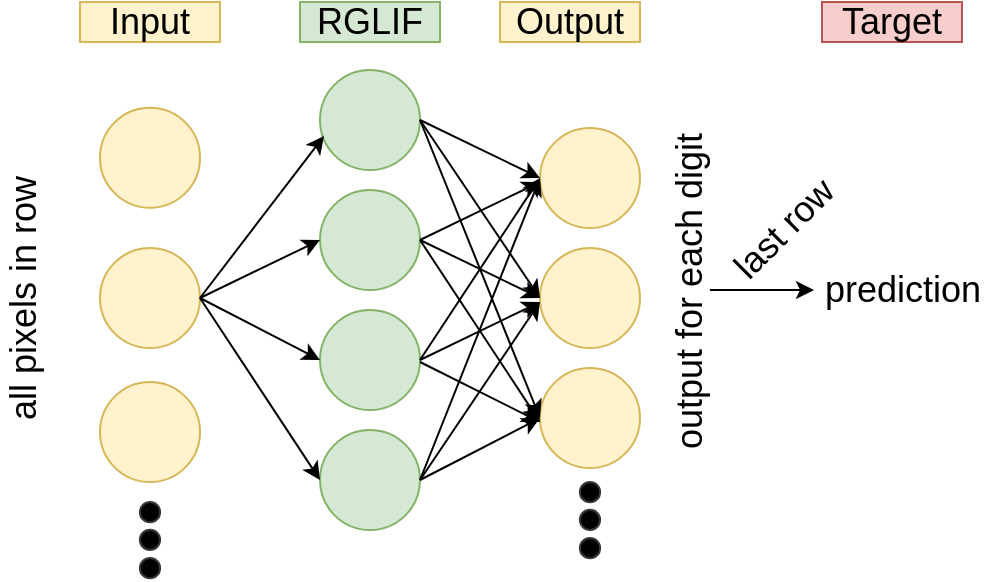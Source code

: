<mxfile version="14.9.5" type="device"><diagram id="E2C6Z4svs55Rbdi7l8o6" name="Page-1"><mxGraphModel dx="539" dy="350" grid="1" gridSize="10" guides="1" tooltips="1" connect="1" arrows="1" fold="1" page="1" pageScale="1" pageWidth="500" pageHeight="300" math="0" shadow="0"><root><mxCell id="0"/><mxCell id="1" parent="0"/><mxCell id="Y3dCP9a1qmsh1wus1gCq-1" value="" style="ellipse;whiteSpace=wrap;html=1;aspect=fixed;fillColor=#d5e8d4;strokeColor=#82b366;" vertex="1" parent="1"><mxGeometry x="159" y="36" width="50" height="50" as="geometry"/></mxCell><mxCell id="Y3dCP9a1qmsh1wus1gCq-2" value="" style="ellipse;whiteSpace=wrap;html=1;aspect=fixed;fillColor=#d5e8d4;strokeColor=#82b366;" vertex="1" parent="1"><mxGeometry x="159" y="96" width="50" height="50" as="geometry"/></mxCell><mxCell id="Y3dCP9a1qmsh1wus1gCq-3" value="" style="ellipse;whiteSpace=wrap;html=1;aspect=fixed;fillColor=#d5e8d4;strokeColor=#82b366;" vertex="1" parent="1"><mxGeometry x="159" y="156" width="50" height="50" as="geometry"/></mxCell><mxCell id="Y3dCP9a1qmsh1wus1gCq-4" value="" style="ellipse;whiteSpace=wrap;html=1;aspect=fixed;fillColor=#d5e8d4;strokeColor=#82b366;" vertex="1" parent="1"><mxGeometry x="159" y="216" width="50" height="50" as="geometry"/></mxCell><mxCell id="Y3dCP9a1qmsh1wus1gCq-5" value="" style="ellipse;whiteSpace=wrap;html=1;aspect=fixed;fillColor=#fff2cc;strokeColor=#d6b656;" vertex="1" parent="1"><mxGeometry x="49" y="125" width="50" height="50" as="geometry"/></mxCell><mxCell id="Y3dCP9a1qmsh1wus1gCq-6" value="" style="ellipse;whiteSpace=wrap;html=1;aspect=fixed;fillColor=#fff2cc;strokeColor=#d6b656;" vertex="1" parent="1"><mxGeometry x="269" y="65" width="50" height="50" as="geometry"/></mxCell><mxCell id="Y3dCP9a1qmsh1wus1gCq-7" value="" style="ellipse;whiteSpace=wrap;html=1;aspect=fixed;fillColor=#fff2cc;strokeColor=#d6b656;" vertex="1" parent="1"><mxGeometry x="269" y="125" width="50" height="50" as="geometry"/></mxCell><mxCell id="Y3dCP9a1qmsh1wus1gCq-8" value="" style="ellipse;whiteSpace=wrap;html=1;aspect=fixed;fillColor=#fff2cc;strokeColor=#d6b656;" vertex="1" parent="1"><mxGeometry x="269" y="185" width="50" height="50" as="geometry"/></mxCell><mxCell id="Y3dCP9a1qmsh1wus1gCq-9" value="" style="endArrow=classic;html=1;exitX=1;exitY=0.5;exitDx=0;exitDy=0;entryX=0.04;entryY=0.66;entryDx=0;entryDy=0;entryPerimeter=0;" edge="1" parent="1" source="Y3dCP9a1qmsh1wus1gCq-5" target="Y3dCP9a1qmsh1wus1gCq-1"><mxGeometry width="50" height="50" relative="1" as="geometry"><mxPoint x="219" y="202" as="sourcePoint"/><mxPoint x="269" y="152" as="targetPoint"/></mxGeometry></mxCell><mxCell id="Y3dCP9a1qmsh1wus1gCq-10" value="" style="endArrow=classic;html=1;exitX=1;exitY=0.5;exitDx=0;exitDy=0;entryX=0;entryY=0.5;entryDx=0;entryDy=0;" edge="1" parent="1" source="Y3dCP9a1qmsh1wus1gCq-5" target="Y3dCP9a1qmsh1wus1gCq-2"><mxGeometry width="50" height="50" relative="1" as="geometry"><mxPoint x="219" y="202" as="sourcePoint"/><mxPoint x="269" y="152" as="targetPoint"/></mxGeometry></mxCell><mxCell id="Y3dCP9a1qmsh1wus1gCq-11" value="" style="endArrow=classic;html=1;exitX=1;exitY=0.5;exitDx=0;exitDy=0;entryX=0;entryY=0.5;entryDx=0;entryDy=0;" edge="1" parent="1" source="Y3dCP9a1qmsh1wus1gCq-5" target="Y3dCP9a1qmsh1wus1gCq-3"><mxGeometry width="50" height="50" relative="1" as="geometry"><mxPoint x="99" y="192" as="sourcePoint"/><mxPoint x="149" y="142" as="targetPoint"/></mxGeometry></mxCell><mxCell id="Y3dCP9a1qmsh1wus1gCq-12" value="" style="endArrow=classic;html=1;exitX=1;exitY=0.5;exitDx=0;exitDy=0;entryX=0;entryY=0.5;entryDx=0;entryDy=0;" edge="1" parent="1" source="Y3dCP9a1qmsh1wus1gCq-5" target="Y3dCP9a1qmsh1wus1gCq-4"><mxGeometry width="50" height="50" relative="1" as="geometry"><mxPoint x="219" y="202" as="sourcePoint"/><mxPoint x="269" y="152" as="targetPoint"/></mxGeometry></mxCell><mxCell id="Y3dCP9a1qmsh1wus1gCq-13" value="" style="endArrow=classic;html=1;exitX=1;exitY=0.5;exitDx=0;exitDy=0;entryX=0;entryY=0.5;entryDx=0;entryDy=0;" edge="1" parent="1" source="Y3dCP9a1qmsh1wus1gCq-1" target="Y3dCP9a1qmsh1wus1gCq-6"><mxGeometry width="50" height="50" relative="1" as="geometry"><mxPoint x="219" y="202" as="sourcePoint"/><mxPoint x="269" y="152" as="targetPoint"/></mxGeometry></mxCell><mxCell id="Y3dCP9a1qmsh1wus1gCq-14" value="" style="endArrow=classic;html=1;exitX=1;exitY=0.5;exitDx=0;exitDy=0;entryX=0;entryY=0.5;entryDx=0;entryDy=0;" edge="1" parent="1" source="Y3dCP9a1qmsh1wus1gCq-1" target="Y3dCP9a1qmsh1wus1gCq-7"><mxGeometry width="50" height="50" relative="1" as="geometry"><mxPoint x="219" y="71" as="sourcePoint"/><mxPoint x="279" y="100" as="targetPoint"/></mxGeometry></mxCell><mxCell id="Y3dCP9a1qmsh1wus1gCq-15" value="" style="endArrow=classic;html=1;exitX=1;exitY=0.5;exitDx=0;exitDy=0;entryX=0;entryY=0.5;entryDx=0;entryDy=0;" edge="1" parent="1" source="Y3dCP9a1qmsh1wus1gCq-1" target="Y3dCP9a1qmsh1wus1gCq-8"><mxGeometry width="50" height="50" relative="1" as="geometry"><mxPoint x="229" y="81" as="sourcePoint"/><mxPoint x="289" y="110" as="targetPoint"/></mxGeometry></mxCell><mxCell id="Y3dCP9a1qmsh1wus1gCq-16" value="" style="endArrow=classic;html=1;exitX=1;exitY=0.5;exitDx=0;exitDy=0;" edge="1" parent="1" source="Y3dCP9a1qmsh1wus1gCq-2"><mxGeometry width="50" height="50" relative="1" as="geometry"><mxPoint x="239" y="91" as="sourcePoint"/><mxPoint x="269" y="212" as="targetPoint"/></mxGeometry></mxCell><mxCell id="Y3dCP9a1qmsh1wus1gCq-17" value="" style="endArrow=classic;html=1;exitX=1;exitY=0.5;exitDx=0;exitDy=0;entryX=0;entryY=0.5;entryDx=0;entryDy=0;" edge="1" parent="1" source="Y3dCP9a1qmsh1wus1gCq-3" target="Y3dCP9a1qmsh1wus1gCq-6"><mxGeometry width="50" height="50" relative="1" as="geometry"><mxPoint x="249" y="101" as="sourcePoint"/><mxPoint x="269" y="202" as="targetPoint"/></mxGeometry></mxCell><mxCell id="Y3dCP9a1qmsh1wus1gCq-18" value="" style="endArrow=classic;html=1;exitX=1;exitY=0.5;exitDx=0;exitDy=0;" edge="1" parent="1" source="Y3dCP9a1qmsh1wus1gCq-2"><mxGeometry width="50" height="50" relative="1" as="geometry"><mxPoint x="269" y="121" as="sourcePoint"/><mxPoint x="269" y="150" as="targetPoint"/></mxGeometry></mxCell><mxCell id="Y3dCP9a1qmsh1wus1gCq-19" value="" style="endArrow=classic;html=1;" edge="1" parent="1"><mxGeometry width="50" height="50" relative="1" as="geometry"><mxPoint x="209" y="182" as="sourcePoint"/><mxPoint x="269" y="212" as="targetPoint"/></mxGeometry></mxCell><mxCell id="Y3dCP9a1qmsh1wus1gCq-20" value="" style="endArrow=classic;html=1;exitX=1;exitY=0.5;exitDx=0;exitDy=0;" edge="1" parent="1" source="Y3dCP9a1qmsh1wus1gCq-3"><mxGeometry width="50" height="50" relative="1" as="geometry"><mxPoint x="219" y="202" as="sourcePoint"/><mxPoint x="269" y="152" as="targetPoint"/></mxGeometry></mxCell><mxCell id="Y3dCP9a1qmsh1wus1gCq-21" value="" style="endArrow=classic;html=1;exitX=1;exitY=0.5;exitDx=0;exitDy=0;entryX=0;entryY=0.5;entryDx=0;entryDy=0;" edge="1" parent="1" source="Y3dCP9a1qmsh1wus1gCq-4" target="Y3dCP9a1qmsh1wus1gCq-8"><mxGeometry width="50" height="50" relative="1" as="geometry"><mxPoint x="219" y="202" as="sourcePoint"/><mxPoint x="269" y="152" as="targetPoint"/></mxGeometry></mxCell><mxCell id="Y3dCP9a1qmsh1wus1gCq-22" value="" style="endArrow=classic;html=1;exitX=1;exitY=0.5;exitDx=0;exitDy=0;" edge="1" parent="1" source="Y3dCP9a1qmsh1wus1gCq-4"><mxGeometry width="50" height="50" relative="1" as="geometry"><mxPoint x="219" y="202" as="sourcePoint"/><mxPoint x="269" y="152" as="targetPoint"/></mxGeometry></mxCell><mxCell id="Y3dCP9a1qmsh1wus1gCq-23" value="" style="endArrow=classic;html=1;entryX=0;entryY=0.5;entryDx=0;entryDy=0;exitX=1;exitY=0.5;exitDx=0;exitDy=0;" edge="1" parent="1" source="Y3dCP9a1qmsh1wus1gCq-4" target="Y3dCP9a1qmsh1wus1gCq-6"><mxGeometry width="50" height="50" relative="1" as="geometry"><mxPoint x="219" y="202" as="sourcePoint"/><mxPoint x="269" y="152" as="targetPoint"/></mxGeometry></mxCell><mxCell id="Y3dCP9a1qmsh1wus1gCq-24" value="" style="endArrow=classic;html=1;exitX=1;exitY=0.5;exitDx=0;exitDy=0;" edge="1" parent="1" source="Y3dCP9a1qmsh1wus1gCq-2"><mxGeometry width="50" height="50" relative="1" as="geometry"><mxPoint x="219" y="202" as="sourcePoint"/><mxPoint x="269" y="92" as="targetPoint"/></mxGeometry></mxCell><mxCell id="Y3dCP9a1qmsh1wus1gCq-28" value="&lt;font style=&quot;font-size: 18px&quot;&gt;all pixels in row&lt;/font&gt;" style="text;html=1;strokeColor=none;fillColor=none;align=center;verticalAlign=middle;whiteSpace=wrap;rounded=0;rotation=-90;" vertex="1" parent="1"><mxGeometry x="-55" y="140" width="132" height="20" as="geometry"/></mxCell><mxCell id="Y3dCP9a1qmsh1wus1gCq-32" value="RGLIF" style="text;html=1;strokeColor=#82b366;fillColor=#d5e8d4;align=center;verticalAlign=middle;whiteSpace=wrap;rounded=0;fontSize=18;" vertex="1" parent="1"><mxGeometry x="149" y="2" width="70" height="20" as="geometry"/></mxCell><mxCell id="Y3dCP9a1qmsh1wus1gCq-33" value="Output" style="text;html=1;strokeColor=#d6b656;fillColor=#fff2cc;align=center;verticalAlign=middle;whiteSpace=wrap;rounded=0;fontSize=18;" vertex="1" parent="1"><mxGeometry x="249" y="2" width="70" height="20" as="geometry"/></mxCell><mxCell id="Y3dCP9a1qmsh1wus1gCq-34" value="Input" style="text;html=1;strokeColor=#d6b656;fillColor=#fff2cc;align=center;verticalAlign=middle;whiteSpace=wrap;rounded=0;fontSize=18;" vertex="1" parent="1"><mxGeometry x="39" y="2" width="70" height="20" as="geometry"/></mxCell><mxCell id="Y3dCP9a1qmsh1wus1gCq-35" value="Target" style="text;html=1;strokeColor=#b85450;fillColor=#f8cecc;align=center;verticalAlign=middle;whiteSpace=wrap;rounded=0;fontSize=18;" vertex="1" parent="1"><mxGeometry x="409.99" y="2" width="70" height="20" as="geometry"/></mxCell><mxCell id="Y3dCP9a1qmsh1wus1gCq-36" value="" style="ellipse;whiteSpace=wrap;html=1;aspect=fixed;fillColor=#fff2cc;strokeColor=#d6b656;" vertex="1" parent="1"><mxGeometry x="49" y="192" width="50" height="50" as="geometry"/></mxCell><mxCell id="Y3dCP9a1qmsh1wus1gCq-37" value="" style="ellipse;whiteSpace=wrap;html=1;aspect=fixed;fillColor=#fff2cc;strokeColor=#d6b656;" vertex="1" parent="1"><mxGeometry x="49" y="54.87" width="50" height="50" as="geometry"/></mxCell><mxCell id="Y3dCP9a1qmsh1wus1gCq-38" value="" style="ellipse;whiteSpace=wrap;html=1;aspect=fixed;strokeColor=#36393d;fillColor=#000000;" vertex="1" parent="1"><mxGeometry x="288.93" y="242" width="10.13" height="10.13" as="geometry"/></mxCell><mxCell id="Y3dCP9a1qmsh1wus1gCq-39" value="" style="ellipse;whiteSpace=wrap;html=1;aspect=fixed;strokeColor=#36393d;fillColor=#000000;" vertex="1" parent="1"><mxGeometry x="288.93" y="255.87" width="10.13" height="10.13" as="geometry"/></mxCell><mxCell id="Y3dCP9a1qmsh1wus1gCq-40" value="" style="ellipse;whiteSpace=wrap;html=1;aspect=fixed;strokeColor=#36393d;fillColor=#000000;" vertex="1" parent="1"><mxGeometry x="288.93" y="270" width="10.13" height="10.13" as="geometry"/></mxCell><mxCell id="Y3dCP9a1qmsh1wus1gCq-44" value="" style="ellipse;whiteSpace=wrap;html=1;aspect=fixed;strokeColor=#36393d;fillColor=#000000;" vertex="1" parent="1"><mxGeometry x="68.93" y="252" width="10.13" height="10.13" as="geometry"/></mxCell><mxCell id="Y3dCP9a1qmsh1wus1gCq-45" value="" style="ellipse;whiteSpace=wrap;html=1;aspect=fixed;strokeColor=#36393d;fillColor=#000000;" vertex="1" parent="1"><mxGeometry x="68.93" y="265.87" width="10.13" height="10.13" as="geometry"/></mxCell><mxCell id="Y3dCP9a1qmsh1wus1gCq-46" value="" style="ellipse;whiteSpace=wrap;html=1;aspect=fixed;strokeColor=#36393d;fillColor=#000000;" vertex="1" parent="1"><mxGeometry x="68.93" y="280" width="10.13" height="10.13" as="geometry"/></mxCell><mxCell id="Y3dCP9a1qmsh1wus1gCq-47" value="&lt;font style=&quot;font-size: 18px&quot;&gt;output for each digit&lt;/font&gt;" style="text;html=1;strokeColor=none;fillColor=none;align=center;verticalAlign=middle;whiteSpace=wrap;rounded=0;rotation=-90;" vertex="1" parent="1"><mxGeometry x="261.49" y="136" width="164.99" height="20" as="geometry"/></mxCell><mxCell id="Y3dCP9a1qmsh1wus1gCq-48" value="&lt;font style=&quot;font-size: 18px&quot;&gt;prediction&lt;/font&gt;" style="text;html=1;strokeColor=none;fillColor=none;align=center;verticalAlign=middle;whiteSpace=wrap;rounded=0;rotation=0;" vertex="1" parent="1"><mxGeometry x="406" y="136" width="88.98" height="20" as="geometry"/></mxCell><mxCell id="Y3dCP9a1qmsh1wus1gCq-49" value="" style="endArrow=classic;html=1;exitX=0.5;exitY=1;exitDx=0;exitDy=0;entryX=0;entryY=0.5;entryDx=0;entryDy=0;" edge="1" parent="1" source="Y3dCP9a1qmsh1wus1gCq-47" target="Y3dCP9a1qmsh1wus1gCq-48"><mxGeometry width="50" height="50" relative="1" as="geometry"><mxPoint x="205" y="170" as="sourcePoint"/><mxPoint x="255" y="120" as="targetPoint"/></mxGeometry></mxCell><mxCell id="Y3dCP9a1qmsh1wus1gCq-50" value="last row" style="text;html=1;strokeColor=none;fillColor=none;align=center;verticalAlign=middle;whiteSpace=wrap;rounded=0;rotation=-45;fontSize=18;" vertex="1" parent="1"><mxGeometry x="356.48" y="105" width="70" height="20" as="geometry"/></mxCell></root></mxGraphModel></diagram></mxfile>